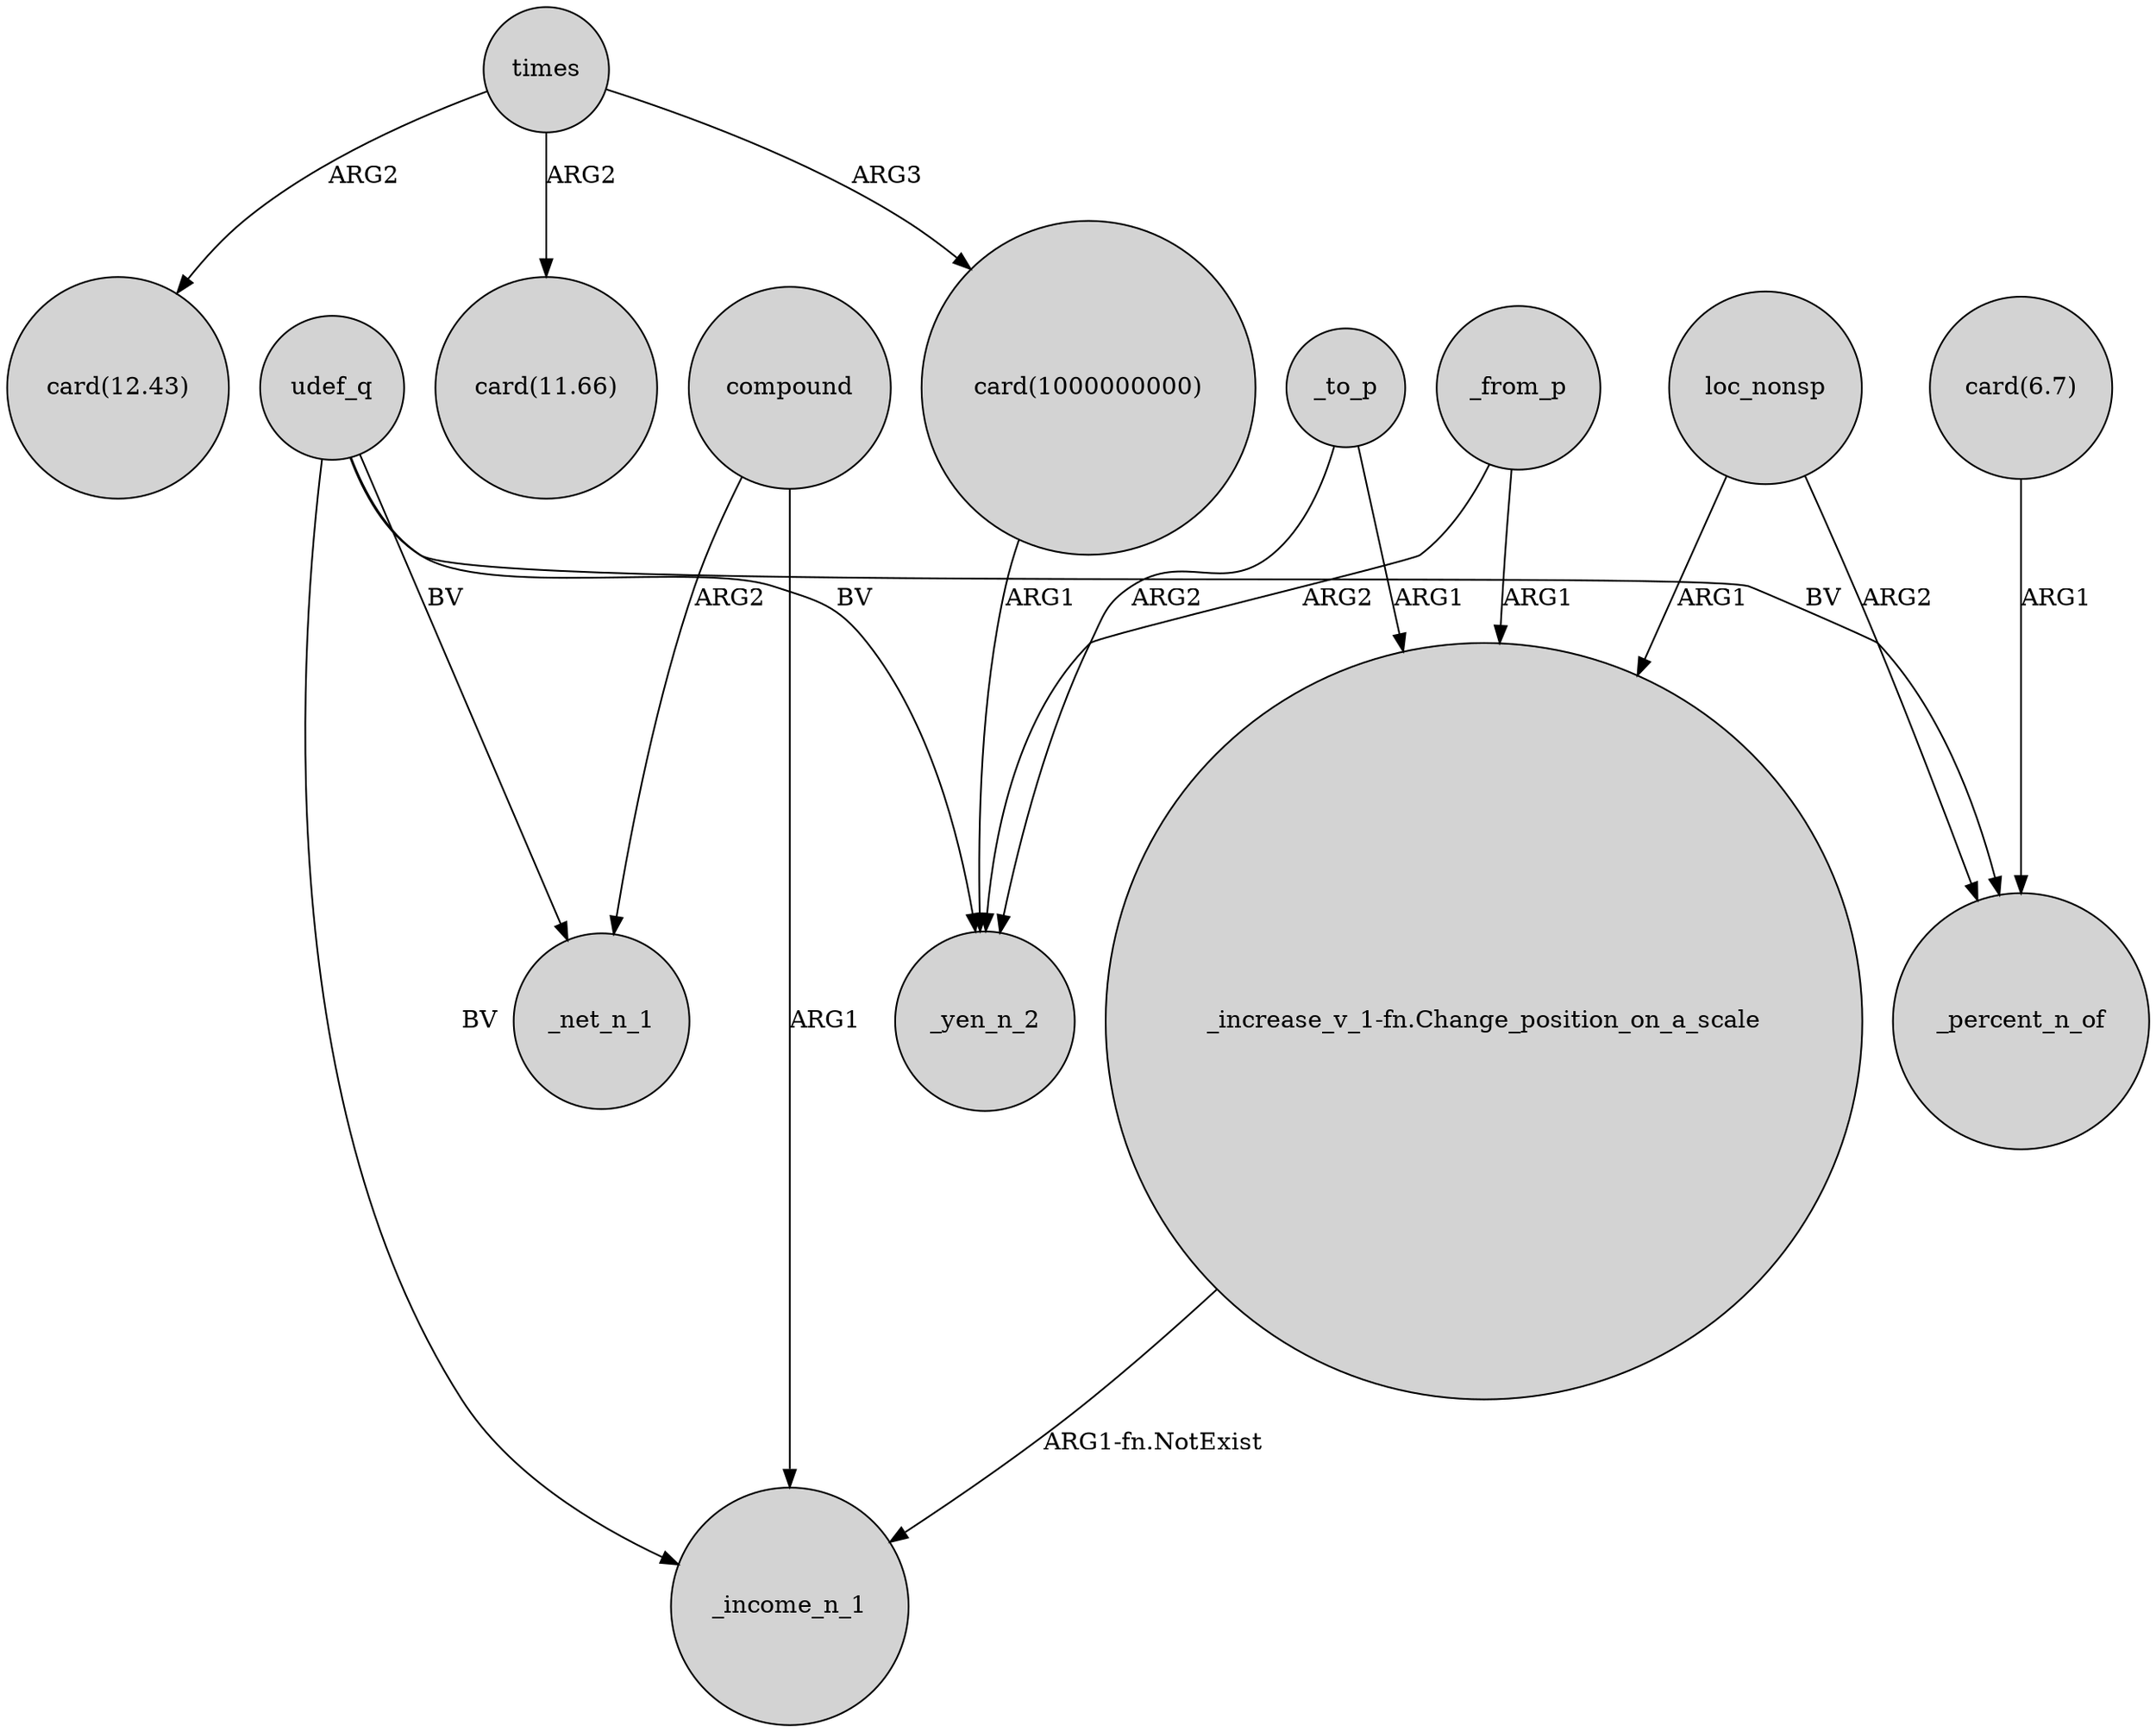 digraph {
	node [shape=circle style=filled]
	times -> "card(12.43)" [label=ARG2]
	udef_q -> _net_n_1 [label=BV]
	_to_p -> _yen_n_2 [label=ARG2]
	udef_q -> _yen_n_2 [label=BV]
	"card(1000000000)" -> _yen_n_2 [label=ARG1]
	compound -> _net_n_1 [label=ARG2]
	compound -> _income_n_1 [label=ARG1]
	loc_nonsp -> _percent_n_of [label=ARG2]
	udef_q -> _percent_n_of [label=BV]
	_from_p -> _yen_n_2 [label=ARG2]
	loc_nonsp -> "_increase_v_1-fn.Change_position_on_a_scale" [label=ARG1]
	"card(6.7)" -> _percent_n_of [label=ARG1]
	times -> "card(11.66)" [label=ARG2]
	"_increase_v_1-fn.Change_position_on_a_scale" -> _income_n_1 [label="ARG1-fn.NotExist"]
	_from_p -> "_increase_v_1-fn.Change_position_on_a_scale" [label=ARG1]
	times -> "card(1000000000)" [label=ARG3]
	_to_p -> "_increase_v_1-fn.Change_position_on_a_scale" [label=ARG1]
	udef_q -> _income_n_1 [label=BV]
}

